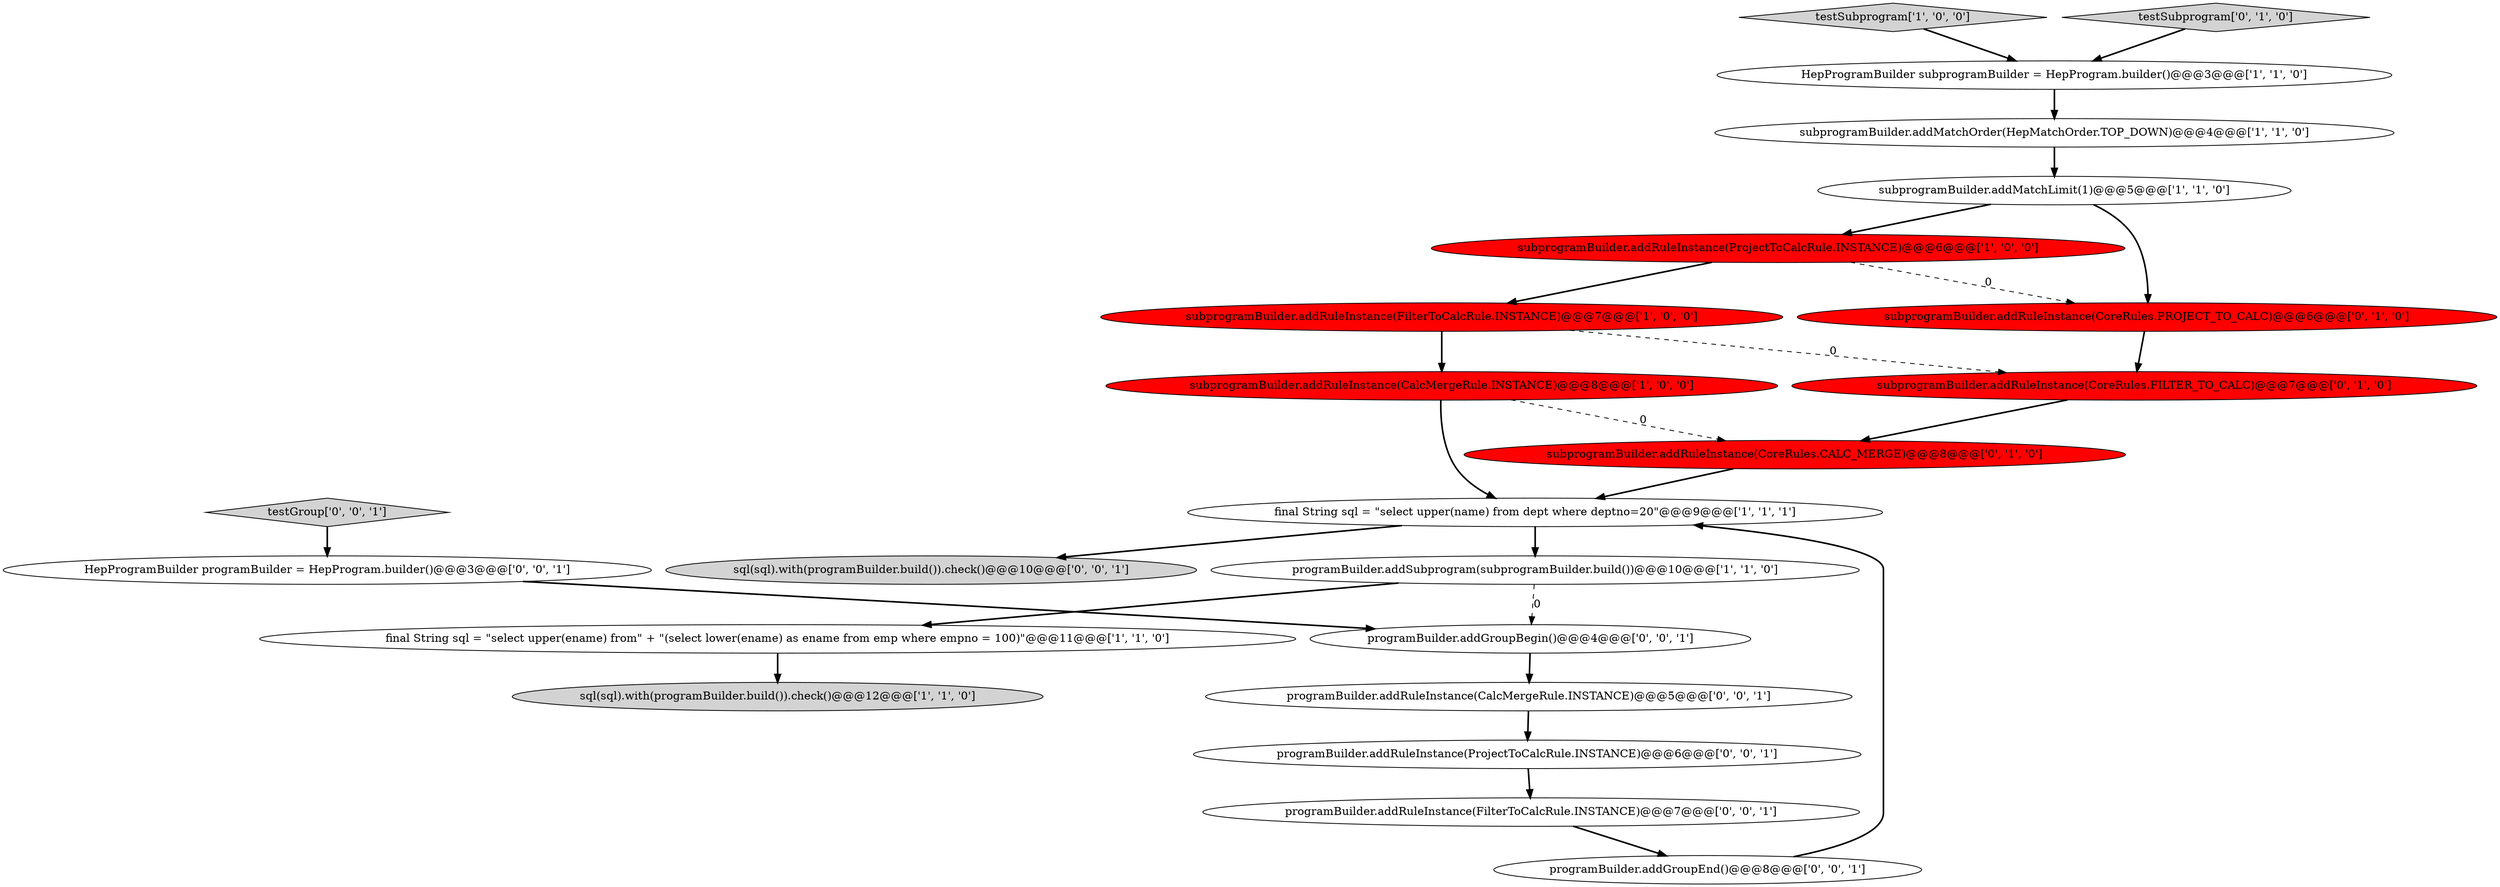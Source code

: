 digraph {
9 [style = filled, label = "subprogramBuilder.addRuleInstance(CalcMergeRule.INSTANCE)@@@8@@@['1', '0', '0']", fillcolor = red, shape = ellipse image = "AAA1AAABBB1BBB"];
8 [style = filled, label = "subprogramBuilder.addRuleInstance(ProjectToCalcRule.INSTANCE)@@@6@@@['1', '0', '0']", fillcolor = red, shape = ellipse image = "AAA1AAABBB1BBB"];
16 [style = filled, label = "programBuilder.addGroupEnd()@@@8@@@['0', '0', '1']", fillcolor = white, shape = ellipse image = "AAA0AAABBB3BBB"];
6 [style = filled, label = "subprogramBuilder.addMatchOrder(HepMatchOrder.TOP_DOWN)@@@4@@@['1', '1', '0']", fillcolor = white, shape = ellipse image = "AAA0AAABBB1BBB"];
7 [style = filled, label = "testSubprogram['1', '0', '0']", fillcolor = lightgray, shape = diamond image = "AAA0AAABBB1BBB"];
5 [style = filled, label = "final String sql = \"select upper(ename) from\" + \"(select lower(ename) as ename from emp where empno = 100)\"@@@11@@@['1', '1', '0']", fillcolor = white, shape = ellipse image = "AAA0AAABBB1BBB"];
1 [style = filled, label = "HepProgramBuilder subprogramBuilder = HepProgram.builder()@@@3@@@['1', '1', '0']", fillcolor = white, shape = ellipse image = "AAA0AAABBB1BBB"];
2 [style = filled, label = "final String sql = \"select upper(name) from dept where deptno=20\"@@@9@@@['1', '1', '1']", fillcolor = white, shape = ellipse image = "AAA0AAABBB1BBB"];
19 [style = filled, label = "programBuilder.addRuleInstance(FilterToCalcRule.INSTANCE)@@@7@@@['0', '0', '1']", fillcolor = white, shape = ellipse image = "AAA0AAABBB3BBB"];
14 [style = filled, label = "testSubprogram['0', '1', '0']", fillcolor = lightgray, shape = diamond image = "AAA0AAABBB2BBB"];
21 [style = filled, label = "sql(sql).with(programBuilder.build()).check()@@@10@@@['0', '0', '1']", fillcolor = lightgray, shape = ellipse image = "AAA0AAABBB3BBB"];
4 [style = filled, label = "programBuilder.addSubprogram(subprogramBuilder.build())@@@10@@@['1', '1', '0']", fillcolor = white, shape = ellipse image = "AAA0AAABBB1BBB"];
22 [style = filled, label = "HepProgramBuilder programBuilder = HepProgram.builder()@@@3@@@['0', '0', '1']", fillcolor = white, shape = ellipse image = "AAA0AAABBB3BBB"];
18 [style = filled, label = "testGroup['0', '0', '1']", fillcolor = lightgray, shape = diamond image = "AAA0AAABBB3BBB"];
11 [style = filled, label = "subprogramBuilder.addRuleInstance(CoreRules.CALC_MERGE)@@@8@@@['0', '1', '0']", fillcolor = red, shape = ellipse image = "AAA1AAABBB2BBB"];
12 [style = filled, label = "subprogramBuilder.addRuleInstance(CoreRules.PROJECT_TO_CALC)@@@6@@@['0', '1', '0']", fillcolor = red, shape = ellipse image = "AAA1AAABBB2BBB"];
20 [style = filled, label = "programBuilder.addGroupBegin()@@@4@@@['0', '0', '1']", fillcolor = white, shape = ellipse image = "AAA0AAABBB3BBB"];
17 [style = filled, label = "programBuilder.addRuleInstance(CalcMergeRule.INSTANCE)@@@5@@@['0', '0', '1']", fillcolor = white, shape = ellipse image = "AAA0AAABBB3BBB"];
0 [style = filled, label = "sql(sql).with(programBuilder.build()).check()@@@12@@@['1', '1', '0']", fillcolor = lightgray, shape = ellipse image = "AAA0AAABBB1BBB"];
13 [style = filled, label = "subprogramBuilder.addRuleInstance(CoreRules.FILTER_TO_CALC)@@@7@@@['0', '1', '0']", fillcolor = red, shape = ellipse image = "AAA1AAABBB2BBB"];
15 [style = filled, label = "programBuilder.addRuleInstance(ProjectToCalcRule.INSTANCE)@@@6@@@['0', '0', '1']", fillcolor = white, shape = ellipse image = "AAA0AAABBB3BBB"];
3 [style = filled, label = "subprogramBuilder.addMatchLimit(1)@@@5@@@['1', '1', '0']", fillcolor = white, shape = ellipse image = "AAA0AAABBB1BBB"];
10 [style = filled, label = "subprogramBuilder.addRuleInstance(FilterToCalcRule.INSTANCE)@@@7@@@['1', '0', '0']", fillcolor = red, shape = ellipse image = "AAA1AAABBB1BBB"];
6->3 [style = bold, label=""];
8->10 [style = bold, label=""];
20->17 [style = bold, label=""];
7->1 [style = bold, label=""];
9->2 [style = bold, label=""];
8->12 [style = dashed, label="0"];
3->12 [style = bold, label=""];
10->13 [style = dashed, label="0"];
16->2 [style = bold, label=""];
15->19 [style = bold, label=""];
2->4 [style = bold, label=""];
13->11 [style = bold, label=""];
11->2 [style = bold, label=""];
14->1 [style = bold, label=""];
19->16 [style = bold, label=""];
12->13 [style = bold, label=""];
1->6 [style = bold, label=""];
18->22 [style = bold, label=""];
5->0 [style = bold, label=""];
22->20 [style = bold, label=""];
4->20 [style = dashed, label="0"];
2->21 [style = bold, label=""];
3->8 [style = bold, label=""];
17->15 [style = bold, label=""];
9->11 [style = dashed, label="0"];
10->9 [style = bold, label=""];
4->5 [style = bold, label=""];
}
